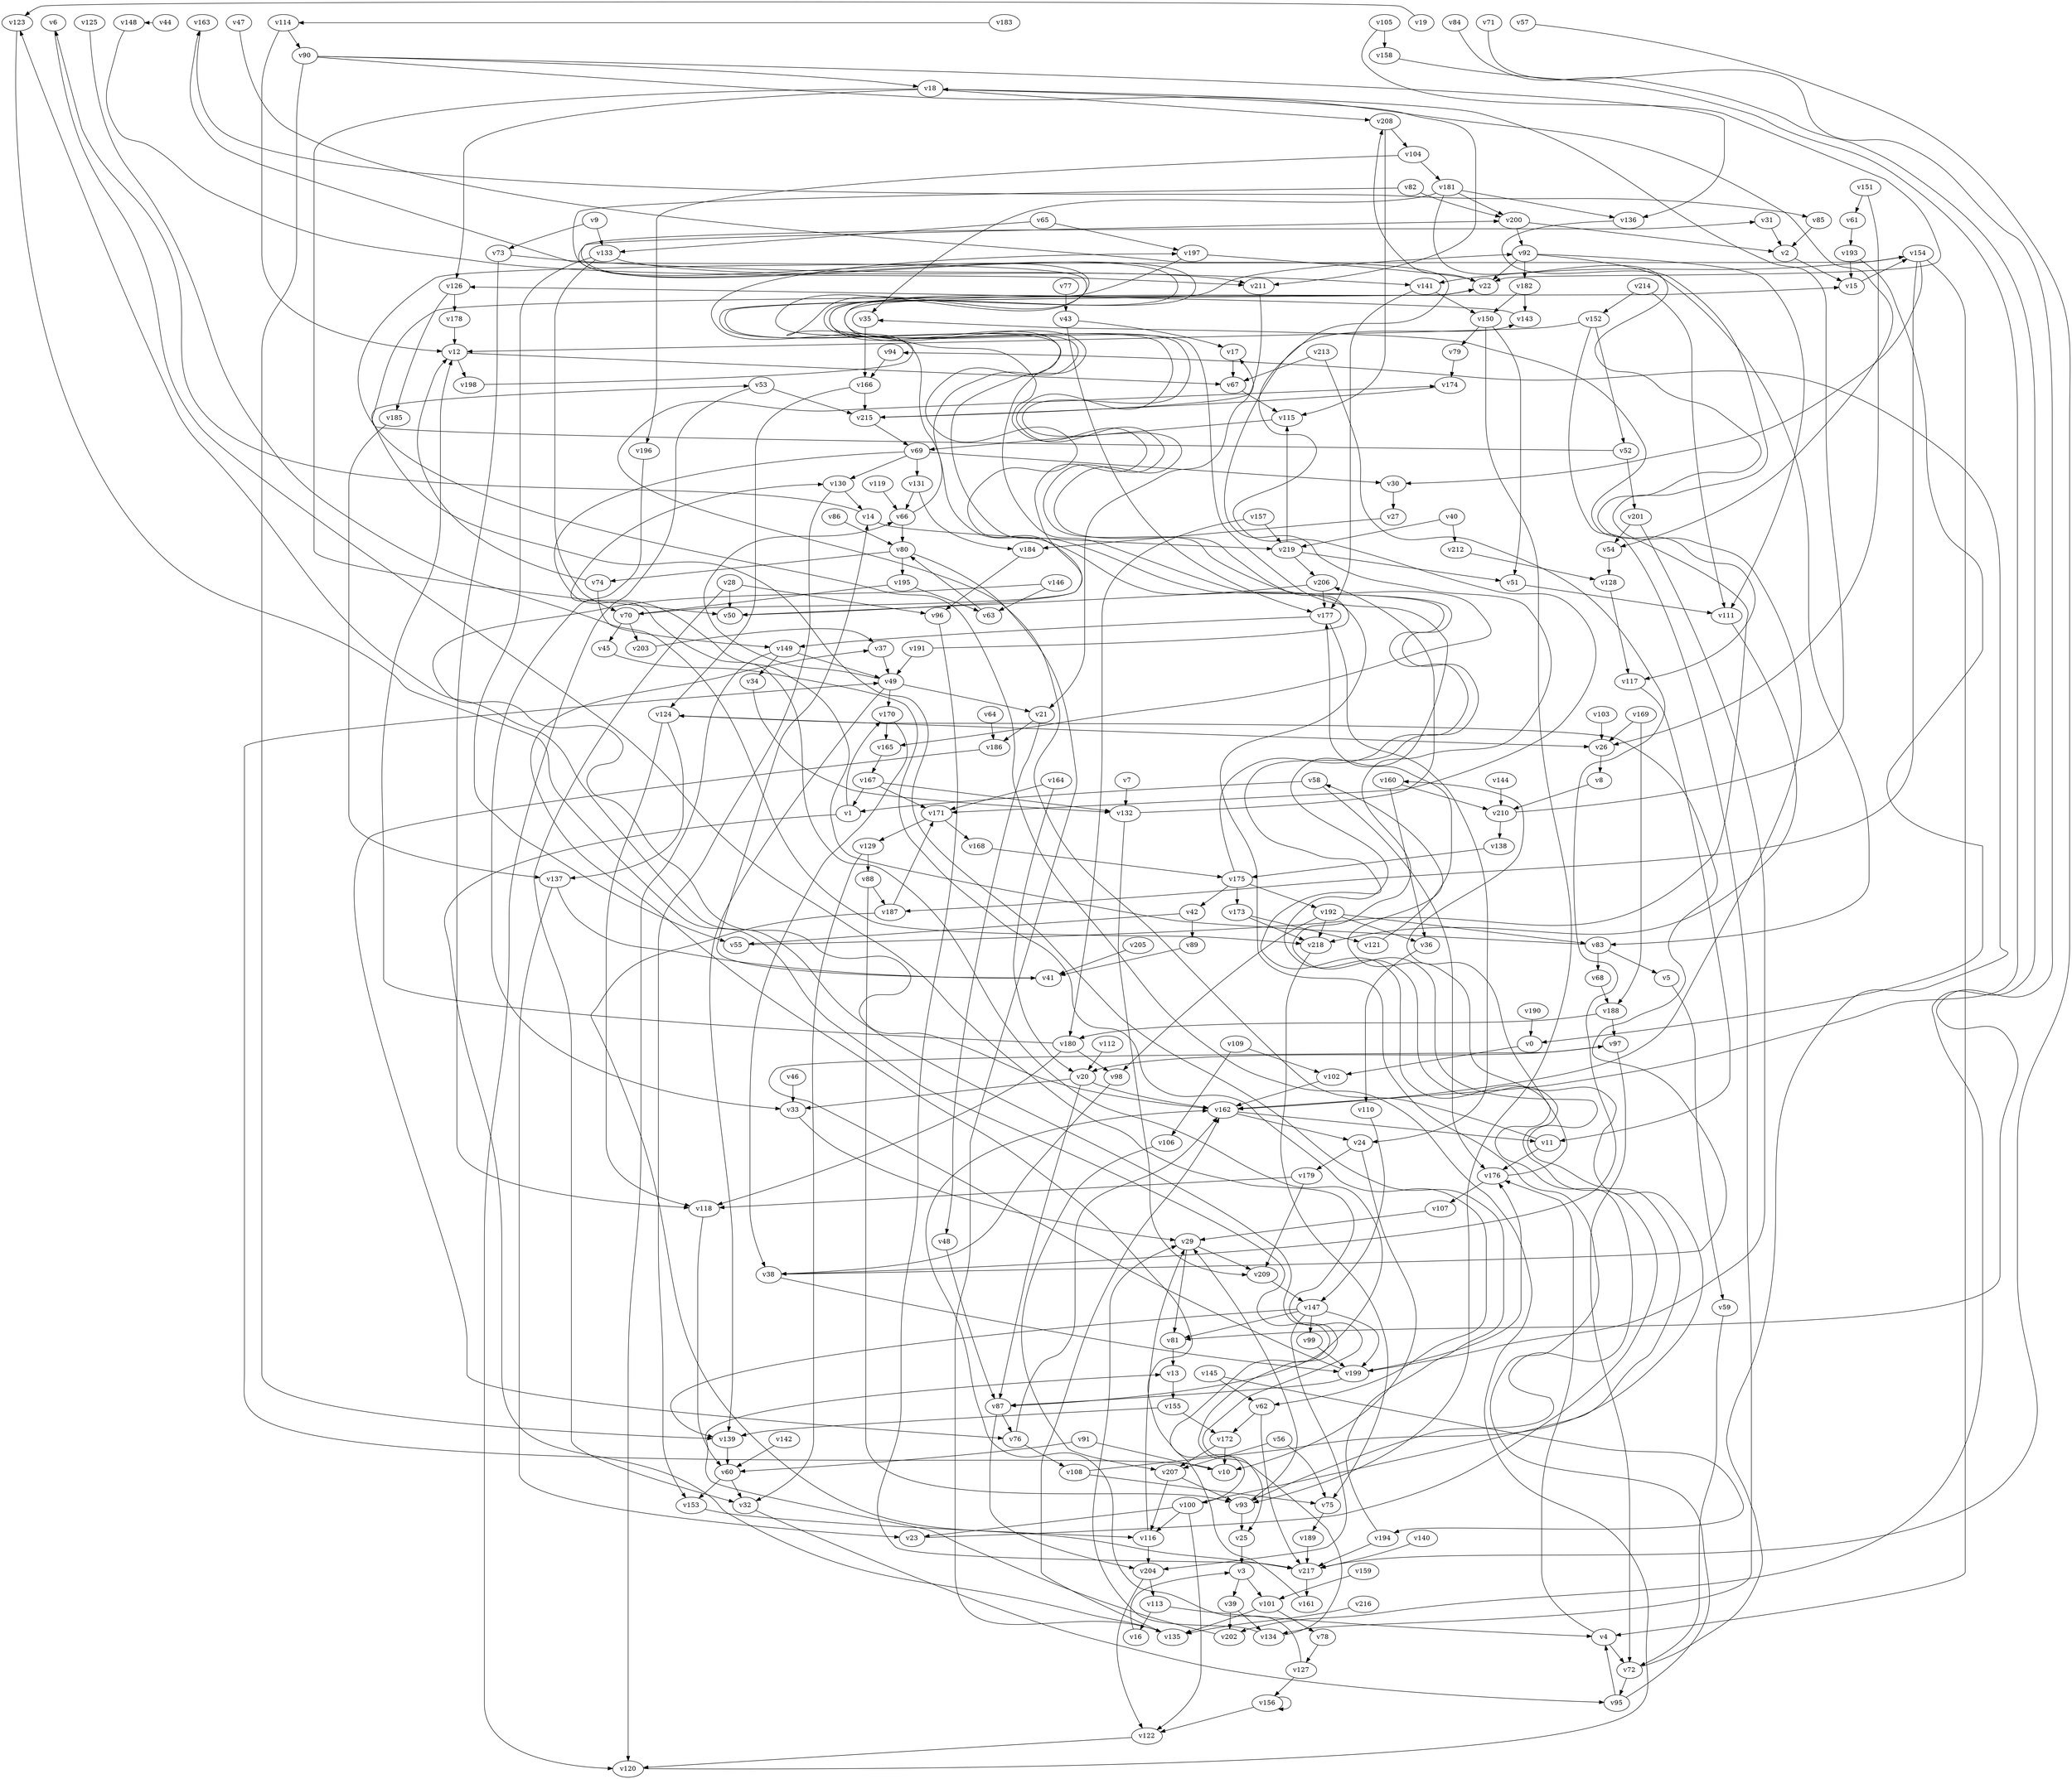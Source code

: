 // Benchmark game 324 - 220 vertices
// time_bound: 16
// targets: v57
digraph G {
    v0 [name="v0", player=0];
    v1 [name="v1", player=1];
    v2 [name="v2", player=1];
    v3 [name="v3", player=0];
    v4 [name="v4", player=1];
    v5 [name="v5", player=0];
    v6 [name="v6", player=1];
    v7 [name="v7", player=1];
    v8 [name="v8", player=1];
    v9 [name="v9", player=0];
    v10 [name="v10", player=0];
    v11 [name="v11", player=1];
    v12 [name="v12", player=1];
    v13 [name="v13", player=1];
    v14 [name="v14", player=0];
    v15 [name="v15", player=1];
    v16 [name="v16", player=0];
    v17 [name="v17", player=0];
    v18 [name="v18", player=1];
    v19 [name="v19", player=0];
    v20 [name="v20", player=0];
    v21 [name="v21", player=0];
    v22 [name="v22", player=1];
    v23 [name="v23", player=0];
    v24 [name="v24", player=0];
    v25 [name="v25", player=0];
    v26 [name="v26", player=0];
    v27 [name="v27", player=0];
    v28 [name="v28", player=0];
    v29 [name="v29", player=1];
    v30 [name="v30", player=1];
    v31 [name="v31", player=1];
    v32 [name="v32", player=1];
    v33 [name="v33", player=1];
    v34 [name="v34", player=0];
    v35 [name="v35", player=1];
    v36 [name="v36", player=1];
    v37 [name="v37", player=0];
    v38 [name="v38", player=1];
    v39 [name="v39", player=0];
    v40 [name="v40", player=0];
    v41 [name="v41", player=0];
    v42 [name="v42", player=0];
    v43 [name="v43", player=1];
    v44 [name="v44", player=0];
    v45 [name="v45", player=1];
    v46 [name="v46", player=1];
    v47 [name="v47", player=1];
    v48 [name="v48", player=1];
    v49 [name="v49", player=1];
    v50 [name="v50", player=1];
    v51 [name="v51", player=0];
    v52 [name="v52", player=0];
    v53 [name="v53", player=1];
    v54 [name="v54", player=1];
    v55 [name="v55", player=1];
    v56 [name="v56", player=0];
    v57 [name="v57", player=0, target=1];
    v58 [name="v58", player=1];
    v59 [name="v59", player=1];
    v60 [name="v60", player=0];
    v61 [name="v61", player=0];
    v62 [name="v62", player=0];
    v63 [name="v63", player=0];
    v64 [name="v64", player=0];
    v65 [name="v65", player=1];
    v66 [name="v66", player=0];
    v67 [name="v67", player=0];
    v68 [name="v68", player=1];
    v69 [name="v69", player=1];
    v70 [name="v70", player=1];
    v71 [name="v71", player=0];
    v72 [name="v72", player=1];
    v73 [name="v73", player=0];
    v74 [name="v74", player=1];
    v75 [name="v75", player=1];
    v76 [name="v76", player=1];
    v77 [name="v77", player=1];
    v78 [name="v78", player=1];
    v79 [name="v79", player=1];
    v80 [name="v80", player=0];
    v81 [name="v81", player=0];
    v82 [name="v82", player=1];
    v83 [name="v83", player=1];
    v84 [name="v84", player=0];
    v85 [name="v85", player=1];
    v86 [name="v86", player=1];
    v87 [name="v87", player=0];
    v88 [name="v88", player=0];
    v89 [name="v89", player=0];
    v90 [name="v90", player=1];
    v91 [name="v91", player=1];
    v92 [name="v92", player=1];
    v93 [name="v93", player=1];
    v94 [name="v94", player=1];
    v95 [name="v95", player=0];
    v96 [name="v96", player=0];
    v97 [name="v97", player=1];
    v98 [name="v98", player=1];
    v99 [name="v99", player=1];
    v100 [name="v100", player=1];
    v101 [name="v101", player=1];
    v102 [name="v102", player=0];
    v103 [name="v103", player=0];
    v104 [name="v104", player=1];
    v105 [name="v105", player=1];
    v106 [name="v106", player=0];
    v107 [name="v107", player=1];
    v108 [name="v108", player=0];
    v109 [name="v109", player=0];
    v110 [name="v110", player=1];
    v111 [name="v111", player=1];
    v112 [name="v112", player=0];
    v113 [name="v113", player=1];
    v114 [name="v114", player=0];
    v115 [name="v115", player=1];
    v116 [name="v116", player=0];
    v117 [name="v117", player=0];
    v118 [name="v118", player=1];
    v119 [name="v119", player=1];
    v120 [name="v120", player=1];
    v121 [name="v121", player=0];
    v122 [name="v122", player=1];
    v123 [name="v123", player=1];
    v124 [name="v124", player=0];
    v125 [name="v125", player=0];
    v126 [name="v126", player=1];
    v127 [name="v127", player=0];
    v128 [name="v128", player=1];
    v129 [name="v129", player=0];
    v130 [name="v130", player=0];
    v131 [name="v131", player=0];
    v132 [name="v132", player=1];
    v133 [name="v133", player=0];
    v134 [name="v134", player=0];
    v135 [name="v135", player=1];
    v136 [name="v136", player=1];
    v137 [name="v137", player=1];
    v138 [name="v138", player=0];
    v139 [name="v139", player=0];
    v140 [name="v140", player=0];
    v141 [name="v141", player=1];
    v142 [name="v142", player=1];
    v143 [name="v143", player=0];
    v144 [name="v144", player=0];
    v145 [name="v145", player=1];
    v146 [name="v146", player=1];
    v147 [name="v147", player=0];
    v148 [name="v148", player=1];
    v149 [name="v149", player=0];
    v150 [name="v150", player=1];
    v151 [name="v151", player=0];
    v152 [name="v152", player=0];
    v153 [name="v153", player=0];
    v154 [name="v154", player=1];
    v155 [name="v155", player=0];
    v156 [name="v156", player=0];
    v157 [name="v157", player=0];
    v158 [name="v158", player=1];
    v159 [name="v159", player=0];
    v160 [name="v160", player=1];
    v161 [name="v161", player=0];
    v162 [name="v162", player=0];
    v163 [name="v163", player=0];
    v164 [name="v164", player=0];
    v165 [name="v165", player=1];
    v166 [name="v166", player=0];
    v167 [name="v167", player=0];
    v168 [name="v168", player=1];
    v169 [name="v169", player=1];
    v170 [name="v170", player=0];
    v171 [name="v171", player=0];
    v172 [name="v172", player=0];
    v173 [name="v173", player=1];
    v174 [name="v174", player=0];
    v175 [name="v175", player=0];
    v176 [name="v176", player=1];
    v177 [name="v177", player=1];
    v178 [name="v178", player=0];
    v179 [name="v179", player=0];
    v180 [name="v180", player=0];
    v181 [name="v181", player=1];
    v182 [name="v182", player=0];
    v183 [name="v183", player=1];
    v184 [name="v184", player=0];
    v185 [name="v185", player=0];
    v186 [name="v186", player=0];
    v187 [name="v187", player=0];
    v188 [name="v188", player=1];
    v189 [name="v189", player=0];
    v190 [name="v190", player=1];
    v191 [name="v191", player=0];
    v192 [name="v192", player=1];
    v193 [name="v193", player=1];
    v194 [name="v194", player=0];
    v195 [name="v195", player=1];
    v196 [name="v196", player=1];
    v197 [name="v197", player=1];
    v198 [name="v198", player=0];
    v199 [name="v199", player=0];
    v200 [name="v200", player=0];
    v201 [name="v201", player=0];
    v202 [name="v202", player=1];
    v203 [name="v203", player=1];
    v204 [name="v204", player=1];
    v205 [name="v205", player=0];
    v206 [name="v206", player=0];
    v207 [name="v207", player=1];
    v208 [name="v208", player=0];
    v209 [name="v209", player=0];
    v210 [name="v210", player=1];
    v211 [name="v211", player=1];
    v212 [name="v212", player=1];
    v213 [name="v213", player=0];
    v214 [name="v214", player=0];
    v215 [name="v215", player=1];
    v216 [name="v216", player=1];
    v217 [name="v217", player=1];
    v218 [name="v218", player=0];
    v219 [name="v219", player=0];

    v0 -> v102;
    v1 -> v135 [constraint="t < 11"];
    v2 -> v15;
    v3 -> v39;
    v4 -> v176;
    v5 -> v59;
    v6 -> v25 [constraint="t mod 2 == 1"];
    v7 -> v132;
    v8 -> v210;
    v9 -> v73;
    v10 -> v49 [constraint="t < 7"];
    v11 -> v174 [constraint="t < 5"];
    v12 -> v198;
    v13 -> v155;
    v14 -> v6 [constraint="t >= 5"];
    v15 -> v154 [constraint="t < 8"];
    v16 -> v3 [constraint="t mod 3 == 0"];
    v17 -> v67;
    v18 -> v208;
    v19 -> v123 [constraint="t < 9"];
    v20 -> v87;
    v21 -> v48;
    v22 -> v208 [constraint="t < 11"];
    v23 -> v92 [constraint="t mod 3 == 1"];
    v24 -> v10;
    v25 -> v3;
    v26 -> v8;
    v27 -> v184;
    v28 -> v32;
    v29 -> v209;
    v30 -> v27;
    v31 -> v2;
    v32 -> v95 [constraint="t >= 3"];
    v33 -> v29;
    v34 -> v132 [constraint="t mod 3 == 1"];
    v35 -> v166;
    v36 -> v110;
    v37 -> v49;
    v38 -> v124 [constraint="t < 7"];
    v39 -> v202;
    v40 -> v219;
    v41 -> v14;
    v42 -> v55;
    v43 -> v177;
    v44 -> v148 [constraint="t >= 3"];
    v45 -> v62 [constraint="t >= 3"];
    v46 -> v33;
    v47 -> v171 [constraint="t >= 3"];
    v48 -> v87;
    v49 -> v66 [constraint="t < 13"];
    v50 -> v22 [constraint="t >= 1"];
    v51 -> v111;
    v52 -> v15 [constraint="t < 10"];
    v53 -> v215;
    v54 -> v128;
    v55 -> v35 [constraint="t mod 5 == 3"];
    v56 -> v207;
    v57 -> v217 [constraint="t < 13"];
    v58 -> v176;
    v59 -> v72;
    v60 -> v32;
    v61 -> v193;
    v62 -> v172;
    v63 -> v80;
    v64 -> v186;
    v65 -> v133;
    v66 -> v22 [constraint="t >= 4"];
    v67 -> v115;
    v68 -> v188;
    v69 -> v87 [constraint="t < 14"];
    v70 -> v163 [constraint="t mod 2 == 0"];
    v71 -> v81 [constraint="t >= 5"];
    v72 -> v94 [constraint="t mod 2 == 1"];
    v73 -> v118;
    v74 -> v12;
    v75 -> v189;
    v76 -> v162;
    v77 -> v43;
    v78 -> v127;
    v79 -> v174;
    v80 -> v74;
    v81 -> v13;
    v82 -> v165 [constraint="t < 6"];
    v83 -> v130 [constraint="t >= 4"];
    v84 -> v202 [constraint="t mod 3 == 1"];
    v85 -> v2;
    v86 -> v80;
    v87 -> v76;
    v88 -> v93;
    v89 -> v41;
    v90 -> v54 [constraint="t >= 4"];
    v91 -> v60 [constraint="t < 10"];
    v92 -> v22;
    v93 -> v25;
    v94 -> v166;
    v95 -> v197 [constraint="t < 5"];
    v96 -> v217;
    v97 -> v20;
    v98 -> v38 [constraint="t >= 3"];
    v99 -> v199;
    v100 -> v143 [constraint="t < 11"];
    v101 -> v78;
    v102 -> v162;
    v103 -> v26;
    v104 -> v196;
    v105 -> v22 [constraint="t < 8"];
    v106 -> v207;
    v107 -> v29;
    v108 -> v58 [constraint="t mod 2 == 0"];
    v109 -> v106;
    v110 -> v147;
    v111 -> v218;
    v112 -> v20;
    v113 -> v16;
    v114 -> v90;
    v115 -> v69;
    v116 -> v29;
    v117 -> v11;
    v118 -> v60;
    v119 -> v66;
    v120 -> v154 [constraint="t >= 3"];
    v121 -> v177;
    v122 -> v120;
    v123 -> v100 [constraint="t >= 5"];
    v124 -> v26;
    v125 -> v218 [constraint="t mod 4 == 3"];
    v126 -> v178;
    v127 -> v162 [constraint="t mod 3 == 0"];
    v128 -> v117;
    v129 -> v32;
    v130 -> v14;
    v131 -> v184;
    v132 -> v209;
    v133 -> v55;
    v134 -> v123 [constraint="t mod 4 == 3"];
    v135 -> v162;
    v136 -> v162 [constraint="t mod 5 == 2"];
    v137 -> v41;
    v138 -> v175;
    v139 -> v60;
    v140 -> v217;
    v141 -> v177;
    v142 -> v60;
    v143 -> v126 [constraint="t mod 4 == 0"];
    v144 -> v210;
    v145 -> v194 [constraint="t < 6"];
    v146 -> v162 [constraint="t >= 1"];
    v147 -> v139 [constraint="t < 11"];
    v148 -> v211 [constraint="t >= 1"];
    v149 -> v34;
    v150 -> v79;
    v151 -> v26;
    v152 -> v134;
    v153 -> v116;
    v154 -> v4;
    v155 -> v172;
    v156 -> v156;
    v157 -> v219;
    v158 -> v162 [constraint="t mod 4 == 2"];
    v159 -> v101;
    v160 -> v36;
    v161 -> v37 [constraint="t < 12"];
    v162 -> v24;
    v163 -> v85 [constraint="t >= 1"];
    v164 -> v171;
    v165 -> v167;
    v166 -> v124;
    v167 -> v132;
    v168 -> v175;
    v169 -> v26;
    v170 -> v165;
    v171 -> v129;
    v172 -> v207;
    v173 -> v121;
    v174 -> v215;
    v175 -> v22 [constraint="t >= 3"];
    v176 -> v160 [constraint="t mod 5 == 3"];
    v177 -> v24;
    v178 -> v12;
    v179 -> v118;
    v180 -> v98;
    v181 -> v117 [constraint="t < 9"];
    v182 -> v150;
    v183 -> v114 [constraint="t mod 3 == 2"];
    v184 -> v96;
    v185 -> v137;
    v186 -> v76 [constraint="t mod 5 == 4"];
    v187 -> v217 [constraint="t >= 1"];
    v188 -> v180;
    v189 -> v217;
    v190 -> v0;
    v191 -> v200 [constraint="t < 8"];
    v192 -> v98;
    v193 -> v0 [constraint="t >= 2"];
    v194 -> v53 [constraint="t < 13"];
    v195 -> v70;
    v196 -> v33;
    v197 -> v93 [constraint="t mod 2 == 0"];
    v198 -> v31 [constraint="t >= 3"];
    v199 -> v97 [constraint="t >= 2"];
    v200 -> v92;
    v201 -> v199;
    v202 -> v13 [constraint="t < 13"];
    v203 -> v37 [constraint="t mod 2 == 1"];
    v204 -> v122;
    v205 -> v41;
    v206 -> v50;
    v207 -> v116;
    v208 -> v104;
    v209 -> v147;
    v210 -> v138;
    v211 -> v21;
    v212 -> v128;
    v213 -> v38 [constraint="t >= 5"];
    v214 -> v152;
    v215 -> v17 [constraint="t < 12"];
    v216 -> v135;
    v217 -> v161;
    v218 -> v75;
    v219 -> v51;
    v126 -> v185;
    v145 -> v62;
    v147 -> v81;
    v12 -> v67;
    v100 -> v122;
    v66 -> v80;
    v187 -> v171;
    v42 -> v89;
    v195 -> v63;
    v101 -> v135;
    v113 -> v4;
    v181 -> v35;
    v200 -> v2;
    v199 -> v176;
    v49 -> v170;
    v20 -> v162;
    v52 -> v201;
    v176 -> v107;
    v80 -> v135;
    v82 -> v200;
    v192 -> v36;
    v150 -> v93;
    v109 -> v102;
    v62 -> v217;
    v207 -> v93;
    v56 -> v75;
    v173 -> v218;
    v69 -> v30;
    v18 -> v126;
    v116 -> v204;
    v131 -> v66;
    v3 -> v101;
    v29 -> v81;
    v90 -> v136;
    v11 -> v176;
    v214 -> v111;
    v76 -> v108;
    v206 -> v177;
    v40 -> v212;
    v151 -> v61;
    v150 -> v51;
    v49 -> v21;
    v175 -> v42;
    v160 -> v210;
    v164 -> v20;
    v137 -> v23;
    v58 -> v1;
    v146 -> v63;
    v152 -> v52;
    v201 -> v54;
    v192 -> v83;
    v108 -> v75;
    v83 -> v5;
    v28 -> v96;
    v97 -> v72;
    v149 -> v49;
    v147 -> v199;
    v154 -> v187;
    v182 -> v143;
    v181 -> v136;
    v88 -> v187;
    v162 -> v11;
    v133 -> v211;
    v100 -> v23;
    v194 -> v217;
    v215 -> v69;
    v197 -> v22;
    v179 -> v209;
    v9 -> v133;
    v172 -> v10;
    v80 -> v195;
    v180 -> v118;
    v83 -> v68;
    v18 -> v211;
    v154 -> v141;
    v219 -> v115;
    v208 -> v115;
    v147 -> v99;
    v175 -> v192;
    v156 -> v122;
    v90 -> v139;
    v167 -> v1;
    v181 -> v200;
    v53 -> v120;
    v18 -> v50;
    v154 -> v30;
    v24 -> v179;
    v213 -> v67;
    v124 -> v118;
    v43 -> v17;
    v199 -> v87;
    v73 -> v141;
    v152 -> v12;
    v92 -> v111;
    v105 -> v158;
    v21 -> v186;
    v132 -> v206;
    v87 -> v204;
    v72 -> v95;
    v14 -> v219;
    v20 -> v33;
    v219 -> v206;
    v141 -> v150;
    v130 -> v153;
    v191 -> v49;
    v93 -> v29;
    v171 -> v168;
    v100 -> v116;
    v60 -> v153;
    v70 -> v45;
    v175 -> v173;
    v210 -> v18;
    v69 -> v131;
    v166 -> v215;
    v49 -> v139;
    v188 -> v97;
    v38 -> v199;
    v133 -> v70;
    v92 -> v83;
    v28 -> v50;
    v192 -> v218;
    v90 -> v18;
    v92 -> v182;
    v4 -> v72;
    v167 -> v171;
    v147 -> v204;
    v157 -> v180;
    v70 -> v203;
    v65 -> v197;
    v127 -> v156;
    v1 -> v170;
    v91 -> v10;
    v170 -> v38;
    v74 -> v149;
    v169 -> v188;
    v134 -> v29;
    v39 -> v134;
    v204 -> v113;
    v193 -> v15;
    v104 -> v181;
    v177 -> v149;
    v129 -> v88;
    v124 -> v137;
    v149 -> v120;
    v114 -> v12;
    v95 -> v4;
    v155 -> v139;
    v180 -> v12;
    v69 -> v130;
}
